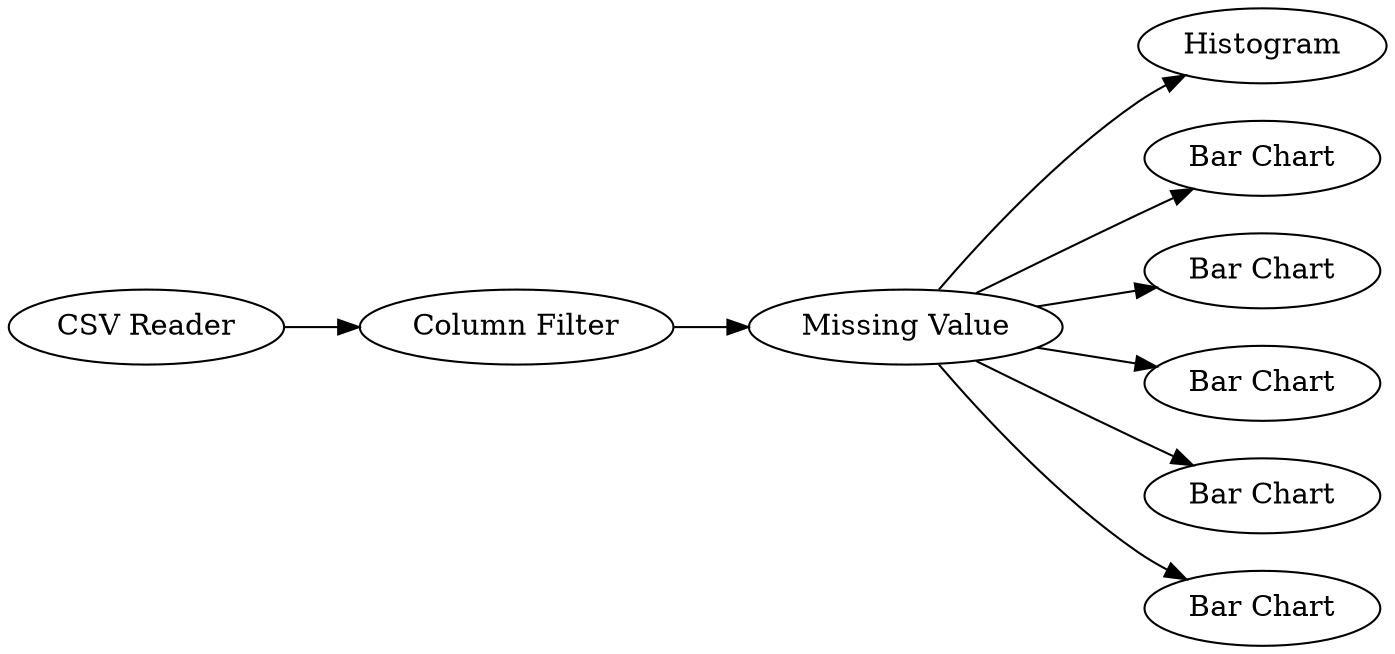 digraph {
	"-1834617857182027929_8" [label=Histogram]
	"-1834617857182027929_5" [label="Bar Chart"]
	"-1834617857182027929_4" [label="Bar Chart"]
	"-1834617857182027929_7" [label="Bar Chart"]
	"-1834617857182027929_9" [label="Bar Chart"]
	"-1834617857182027929_1" [label="CSV Reader"]
	"-1834617857182027929_3" [label="Missing Value"]
	"-1834617857182027929_6" [label="Bar Chart"]
	"-1834617857182027929_2" [label="Column Filter"]
	"-1834617857182027929_1" -> "-1834617857182027929_2"
	"-1834617857182027929_3" -> "-1834617857182027929_5"
	"-1834617857182027929_2" -> "-1834617857182027929_3"
	"-1834617857182027929_3" -> "-1834617857182027929_6"
	"-1834617857182027929_3" -> "-1834617857182027929_4"
	"-1834617857182027929_3" -> "-1834617857182027929_7"
	"-1834617857182027929_3" -> "-1834617857182027929_9"
	"-1834617857182027929_3" -> "-1834617857182027929_8"
	rankdir=LR
}
